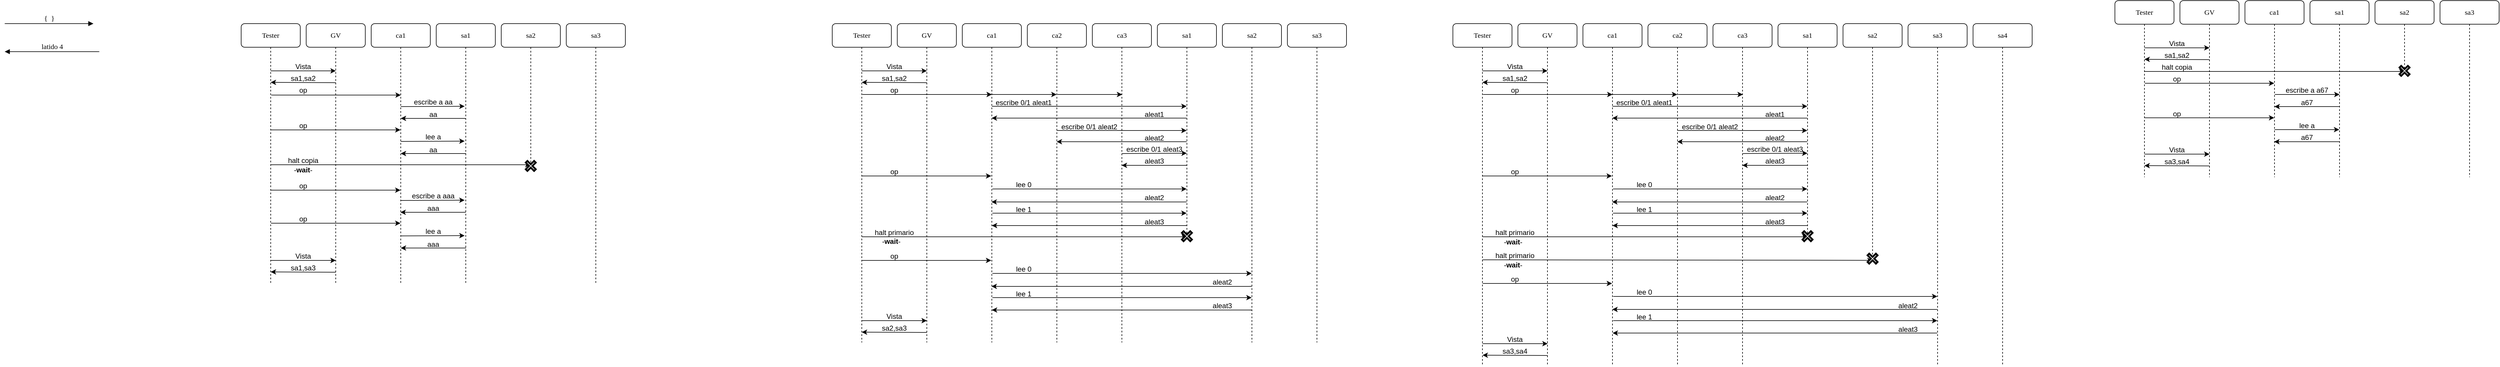 <mxfile version="12.5.1" type="device"><diagram name="Page-1" id="13e1069c-82ec-6db2-03f1-153e76fe0fe0"><mxGraphModel dx="2088" dy="413" grid="1" gridSize="10" guides="1" tooltips="1" connect="1" arrows="1" fold="1" page="1" pageScale="1" pageWidth="1100" pageHeight="850" background="#ffffff" math="0" shadow="0"><root><mxCell id="0"/><mxCell id="1" parent="0"/><mxCell id="7baba1c4bc27f4b0-2" value="ca1" style="shape=umlLifeline;perimeter=lifelinePerimeter;whiteSpace=wrap;html=1;container=1;collapsible=0;recursiveResize=0;outlineConnect=0;rounded=1;shadow=0;comic=0;labelBackgroundColor=none;strokeWidth=1;fontFamily=Verdana;fontSize=12;align=center;" parent="1" vertex="1"><mxGeometry x="410" y="80" width="100" height="440" as="geometry"/></mxCell><mxCell id="7baba1c4bc27f4b0-3" value="sa1" style="shape=umlLifeline;perimeter=lifelinePerimeter;whiteSpace=wrap;html=1;container=1;collapsible=0;recursiveResize=0;outlineConnect=0;rounded=1;shadow=0;comic=0;labelBackgroundColor=none;strokeWidth=1;fontFamily=Verdana;fontSize=12;align=center;" parent="1" vertex="1"><mxGeometry x="520" y="80" width="100" height="440" as="geometry"/></mxCell><mxCell id="EK4PF5YkZR2FPFyTEJ2g-9" value="" style="endArrow=classic;html=1;" edge="1" parent="7baba1c4bc27f4b0-3"><mxGeometry width="50" height="50" relative="1" as="geometry"><mxPoint x="-60" y="140.5" as="sourcePoint"/><mxPoint x="48" y="140" as="targetPoint"/></mxGeometry></mxCell><mxCell id="EK4PF5YkZR2FPFyTEJ2g-12" value="" style="endArrow=classic;html=1;" edge="1" parent="7baba1c4bc27f4b0-3" target="7baba1c4bc27f4b0-2"><mxGeometry width="50" height="50" relative="1" as="geometry"><mxPoint x="50" y="160.5" as="sourcePoint"/><mxPoint x="-46" y="160" as="targetPoint"/></mxGeometry></mxCell><mxCell id="7baba1c4bc27f4b0-4" value="sa2" style="shape=umlLifeline;perimeter=lifelinePerimeter;whiteSpace=wrap;html=1;container=1;collapsible=0;recursiveResize=0;outlineConnect=0;rounded=1;shadow=0;comic=0;labelBackgroundColor=none;strokeWidth=1;fontFamily=Verdana;fontSize=12;align=center;" parent="1" vertex="1"><mxGeometry x="630" y="80" width="100" height="240" as="geometry"/></mxCell><mxCell id="7baba1c4bc27f4b0-8" value="Tester" style="shape=umlLifeline;perimeter=lifelinePerimeter;whiteSpace=wrap;html=1;container=1;collapsible=0;recursiveResize=0;outlineConnect=0;rounded=1;shadow=0;comic=0;labelBackgroundColor=none;strokeWidth=1;fontFamily=Verdana;fontSize=12;align=center;" parent="1" vertex="1"><mxGeometry x="190" y="80" width="100" height="440" as="geometry"/></mxCell><mxCell id="7baba1c4bc27f4b0-14" value="{&amp;nbsp; }" style="html=1;verticalAlign=bottom;endArrow=block;entryX=0;entryY=0;labelBackgroundColor=none;fontFamily=Verdana;fontSize=12;edgeStyle=elbowEdgeStyle;elbow=vertical;" parent="1" edge="1"><mxGeometry relative="1" as="geometry"><mxPoint x="-210" y="80" as="sourcePoint"/><mxPoint x="-60" y="80" as="targetPoint"/></mxGeometry></mxCell><mxCell id="XO_aRqzi54VcB30amm5z-3" value="latido 4" style="html=1;verticalAlign=bottom;endArrow=block;labelBackgroundColor=none;fontFamily=Verdana;fontSize=12;edgeStyle=elbowEdgeStyle;elbow=vertical;" parent="1" edge="1"><mxGeometry relative="1" as="geometry"><mxPoint x="-50" y="127.5" as="sourcePoint"/><mxPoint x="-210" y="127.5" as="targetPoint"/></mxGeometry></mxCell><mxCell id="EK4PF5YkZR2FPFyTEJ2g-1" value="sa3" style="shape=umlLifeline;perimeter=lifelinePerimeter;whiteSpace=wrap;html=1;container=1;collapsible=0;recursiveResize=0;outlineConnect=0;rounded=1;shadow=0;comic=0;labelBackgroundColor=none;strokeWidth=1;fontFamily=Verdana;fontSize=12;align=center;" vertex="1" parent="1"><mxGeometry x="740" y="80" width="100" height="440" as="geometry"/></mxCell><mxCell id="EK4PF5YkZR2FPFyTEJ2g-3" value="GV" style="shape=umlLifeline;perimeter=lifelinePerimeter;whiteSpace=wrap;html=1;container=1;collapsible=0;recursiveResize=0;outlineConnect=0;rounded=1;shadow=0;comic=0;labelBackgroundColor=none;strokeWidth=1;fontFamily=Verdana;fontSize=12;align=center;" vertex="1" parent="1"><mxGeometry x="300" y="80" width="100" height="440" as="geometry"/></mxCell><mxCell id="EK4PF5YkZR2FPFyTEJ2g-4" value="" style="endArrow=classic;html=1;" edge="1" parent="1"><mxGeometry width="50" height="50" relative="1" as="geometry"><mxPoint x="240" y="160" as="sourcePoint"/><mxPoint x="350" y="160" as="targetPoint"/></mxGeometry></mxCell><mxCell id="EK4PF5YkZR2FPFyTEJ2g-5" value="" style="endArrow=classic;html=1;" edge="1" parent="1"><mxGeometry width="50" height="50" relative="1" as="geometry"><mxPoint x="350" y="180" as="sourcePoint"/><mxPoint x="240" y="179.5" as="targetPoint"/></mxGeometry></mxCell><mxCell id="EK4PF5YkZR2FPFyTEJ2g-7" value="sa1,sa2" style="text;html=1;strokeColor=none;fillColor=none;align=center;verticalAlign=middle;whiteSpace=wrap;rounded=0;" vertex="1" parent="1"><mxGeometry x="270" y="163" width="50" height="20" as="geometry"/></mxCell><mxCell id="EK4PF5YkZR2FPFyTEJ2g-6" value="Vista" style="text;html=1;strokeColor=none;fillColor=none;align=center;verticalAlign=middle;whiteSpace=wrap;rounded=0;" vertex="1" parent="1"><mxGeometry x="275" y="143" width="40" height="20" as="geometry"/></mxCell><mxCell id="EK4PF5YkZR2FPFyTEJ2g-10" value="" style="endArrow=classic;html=1;" edge="1" parent="1"><mxGeometry width="50" height="50" relative="1" as="geometry"><mxPoint x="460" y="279.5" as="sourcePoint"/><mxPoint x="568" y="279" as="targetPoint"/></mxGeometry></mxCell><mxCell id="EK4PF5YkZR2FPFyTEJ2g-11" value="" style="endArrow=classic;html=1;" edge="1" parent="1"><mxGeometry width="50" height="50" relative="1" as="geometry"><mxPoint x="241" y="201" as="sourcePoint"/><mxPoint x="460" y="201" as="targetPoint"/></mxGeometry></mxCell><mxCell id="EK4PF5YkZR2FPFyTEJ2g-13" value="" style="endArrow=classic;html=1;" edge="1" parent="1"><mxGeometry width="50" height="50" relative="1" as="geometry"><mxPoint x="570.5" y="300" as="sourcePoint"/><mxPoint x="460" y="300" as="targetPoint"/></mxGeometry></mxCell><mxCell id="EK4PF5YkZR2FPFyTEJ2g-17" value="op" style="text;html=1;strokeColor=none;fillColor=none;align=center;verticalAlign=middle;whiteSpace=wrap;rounded=0;" vertex="1" parent="1"><mxGeometry x="275" y="183" width="40" height="20" as="geometry"/></mxCell><mxCell id="EK4PF5YkZR2FPFyTEJ2g-18" value="escribe a aa" style="text;html=1;strokeColor=none;fillColor=none;align=center;verticalAlign=middle;whiteSpace=wrap;rounded=0;" vertex="1" parent="1"><mxGeometry x="470" y="203" width="90" height="20" as="geometry"/></mxCell><mxCell id="EK4PF5YkZR2FPFyTEJ2g-19" value="lee a" style="text;html=1;strokeColor=none;fillColor=none;align=center;verticalAlign=middle;whiteSpace=wrap;rounded=0;" vertex="1" parent="1"><mxGeometry x="470" y="262" width="90" height="20" as="geometry"/></mxCell><mxCell id="EK4PF5YkZR2FPFyTEJ2g-20" value="aa" style="text;html=1;strokeColor=none;fillColor=none;align=center;verticalAlign=middle;whiteSpace=wrap;rounded=0;" vertex="1" parent="1"><mxGeometry x="495" y="224" width="40" height="20" as="geometry"/></mxCell><mxCell id="EK4PF5YkZR2FPFyTEJ2g-21" value="aa" style="text;html=1;strokeColor=none;fillColor=none;align=center;verticalAlign=middle;whiteSpace=wrap;rounded=0;" vertex="1" parent="1"><mxGeometry x="495" y="284" width="40" height="20" as="geometry"/></mxCell><mxCell id="EK4PF5YkZR2FPFyTEJ2g-22" value="" style="endArrow=classic;html=1;" edge="1" parent="1"><mxGeometry width="50" height="50" relative="1" as="geometry"><mxPoint x="240.5" y="319" as="sourcePoint"/><mxPoint x="679.5" y="319" as="targetPoint"/></mxGeometry></mxCell><mxCell id="EK4PF5YkZR2FPFyTEJ2g-23" value="" style="shape=cross;whiteSpace=wrap;html=1;rotation=-45;strokeWidth=3;" vertex="1" parent="1"><mxGeometry x="669.93" y="311" width="20" height="20" as="geometry"/></mxCell><mxCell id="EK4PF5YkZR2FPFyTEJ2g-25" value="halt copia" style="text;html=1;strokeColor=none;fillColor=none;align=center;verticalAlign=middle;whiteSpace=wrap;rounded=0;" vertex="1" parent="1"><mxGeometry x="265" y="302" width="60" height="20" as="geometry"/></mxCell><mxCell id="EK4PF5YkZR2FPFyTEJ2g-26" value="" style="endArrow=classic;html=1;" edge="1" parent="1"><mxGeometry width="50" height="50" relative="1" as="geometry"><mxPoint x="460" y="379.5" as="sourcePoint"/><mxPoint x="568" y="379" as="targetPoint"/></mxGeometry></mxCell><mxCell id="EK4PF5YkZR2FPFyTEJ2g-27" value="" style="endArrow=classic;html=1;" edge="1" parent="1"><mxGeometry width="50" height="50" relative="1" as="geometry"><mxPoint x="570" y="399.5" as="sourcePoint"/><mxPoint x="459.5" y="399.5" as="targetPoint"/></mxGeometry></mxCell><mxCell id="EK4PF5YkZR2FPFyTEJ2g-28" value="" style="endArrow=classic;html=1;" edge="1" parent="1"><mxGeometry width="50" height="50" relative="1" as="geometry"><mxPoint x="460" y="439.5" as="sourcePoint"/><mxPoint x="568" y="439" as="targetPoint"/></mxGeometry></mxCell><mxCell id="EK4PF5YkZR2FPFyTEJ2g-29" value="" style="endArrow=classic;html=1;" edge="1" parent="1"><mxGeometry width="50" height="50" relative="1" as="geometry"><mxPoint x="570.5" y="460" as="sourcePoint"/><mxPoint x="460" y="460" as="targetPoint"/></mxGeometry></mxCell><mxCell id="EK4PF5YkZR2FPFyTEJ2g-30" value="escribe a aaa" style="text;html=1;strokeColor=none;fillColor=none;align=center;verticalAlign=middle;whiteSpace=wrap;rounded=0;" vertex="1" parent="1"><mxGeometry x="470" y="362" width="90" height="20" as="geometry"/></mxCell><mxCell id="EK4PF5YkZR2FPFyTEJ2g-31" value="lee a" style="text;html=1;strokeColor=none;fillColor=none;align=center;verticalAlign=middle;whiteSpace=wrap;rounded=0;" vertex="1" parent="1"><mxGeometry x="470" y="422" width="90" height="20" as="geometry"/></mxCell><mxCell id="EK4PF5YkZR2FPFyTEJ2g-32" value="aaa" style="text;html=1;strokeColor=none;fillColor=none;align=center;verticalAlign=middle;whiteSpace=wrap;rounded=0;" vertex="1" parent="1"><mxGeometry x="495" y="383" width="40" height="20" as="geometry"/></mxCell><mxCell id="EK4PF5YkZR2FPFyTEJ2g-33" value="aaa" style="text;html=1;strokeColor=none;fillColor=none;align=center;verticalAlign=middle;whiteSpace=wrap;rounded=0;" vertex="1" parent="1"><mxGeometry x="495" y="444" width="40" height="20" as="geometry"/></mxCell><mxCell id="EK4PF5YkZR2FPFyTEJ2g-34" value="-&lt;b&gt;wait&lt;/b&gt;-" style="text;html=1;strokeColor=none;fillColor=none;align=center;verticalAlign=middle;whiteSpace=wrap;rounded=0;" vertex="1" parent="1"><mxGeometry x="275" y="318" width="40" height="20" as="geometry"/></mxCell><mxCell id="EK4PF5YkZR2FPFyTEJ2g-35" value="" style="endArrow=classic;html=1;" edge="1" parent="1"><mxGeometry width="50" height="50" relative="1" as="geometry"><mxPoint x="240.5" y="260" as="sourcePoint"/><mxPoint x="459.5" y="260" as="targetPoint"/></mxGeometry></mxCell><mxCell id="EK4PF5YkZR2FPFyTEJ2g-36" value="" style="endArrow=classic;html=1;" edge="1" parent="1"><mxGeometry width="50" height="50" relative="1" as="geometry"><mxPoint x="240.5" y="362" as="sourcePoint"/><mxPoint x="459.5" y="362" as="targetPoint"/></mxGeometry></mxCell><mxCell id="EK4PF5YkZR2FPFyTEJ2g-37" value="" style="endArrow=classic;html=1;" edge="1" parent="1"><mxGeometry width="50" height="50" relative="1" as="geometry"><mxPoint x="240.5" y="418" as="sourcePoint"/><mxPoint x="459.5" y="418" as="targetPoint"/></mxGeometry></mxCell><mxCell id="EK4PF5YkZR2FPFyTEJ2g-38" value="op" style="text;html=1;strokeColor=none;fillColor=none;align=center;verticalAlign=middle;whiteSpace=wrap;rounded=0;" vertex="1" parent="1"><mxGeometry x="275" y="243" width="40" height="20" as="geometry"/></mxCell><mxCell id="EK4PF5YkZR2FPFyTEJ2g-42" value="op" style="text;html=1;strokeColor=none;fillColor=none;align=center;verticalAlign=middle;whiteSpace=wrap;rounded=0;" vertex="1" parent="1"><mxGeometry x="275" y="345" width="40" height="20" as="geometry"/></mxCell><mxCell id="EK4PF5YkZR2FPFyTEJ2g-44" value="op" style="text;html=1;strokeColor=none;fillColor=none;align=center;verticalAlign=middle;whiteSpace=wrap;rounded=0;" vertex="1" parent="1"><mxGeometry x="275" y="401" width="40" height="20" as="geometry"/></mxCell><mxCell id="EK4PF5YkZR2FPFyTEJ2g-49" value="" style="endArrow=classic;html=1;" edge="1" parent="1"><mxGeometry width="50" height="50" relative="1" as="geometry"><mxPoint x="240" y="481" as="sourcePoint"/><mxPoint x="350" y="481" as="targetPoint"/></mxGeometry></mxCell><mxCell id="EK4PF5YkZR2FPFyTEJ2g-50" value="" style="endArrow=classic;html=1;" edge="1" parent="1"><mxGeometry width="50" height="50" relative="1" as="geometry"><mxPoint x="350" y="501" as="sourcePoint"/><mxPoint x="240" y="500.5" as="targetPoint"/></mxGeometry></mxCell><mxCell id="EK4PF5YkZR2FPFyTEJ2g-51" value="sa1,sa3" style="text;html=1;strokeColor=none;fillColor=none;align=center;verticalAlign=middle;whiteSpace=wrap;rounded=0;" vertex="1" parent="1"><mxGeometry x="270" y="484" width="50" height="20" as="geometry"/></mxCell><mxCell id="EK4PF5YkZR2FPFyTEJ2g-52" value="Vista" style="text;html=1;strokeColor=none;fillColor=none;align=center;verticalAlign=middle;whiteSpace=wrap;rounded=0;" vertex="1" parent="1"><mxGeometry x="275" y="464" width="40" height="20" as="geometry"/></mxCell><mxCell id="EK4PF5YkZR2FPFyTEJ2g-53" value="ca1" style="shape=umlLifeline;perimeter=lifelinePerimeter;whiteSpace=wrap;html=1;container=1;collapsible=0;recursiveResize=0;outlineConnect=0;rounded=1;shadow=0;comic=0;labelBackgroundColor=none;strokeWidth=1;fontFamily=Verdana;fontSize=12;align=center;" vertex="1" parent="1"><mxGeometry x="1410" y="80" width="100" height="540" as="geometry"/></mxCell><mxCell id="EK4PF5YkZR2FPFyTEJ2g-54" value="sa1" style="shape=umlLifeline;perimeter=lifelinePerimeter;whiteSpace=wrap;html=1;container=1;collapsible=0;recursiveResize=0;outlineConnect=0;rounded=1;shadow=0;comic=0;labelBackgroundColor=none;strokeWidth=1;fontFamily=Verdana;fontSize=12;align=center;" vertex="1" parent="1"><mxGeometry x="1740" y="80" width="100" height="360" as="geometry"/></mxCell><mxCell id="EK4PF5YkZR2FPFyTEJ2g-57" value="sa2" style="shape=umlLifeline;perimeter=lifelinePerimeter;whiteSpace=wrap;html=1;container=1;collapsible=0;recursiveResize=0;outlineConnect=0;rounded=1;shadow=0;comic=0;labelBackgroundColor=none;strokeWidth=1;fontFamily=Verdana;fontSize=12;align=center;" vertex="1" parent="1"><mxGeometry x="1850" y="80" width="100" height="540" as="geometry"/></mxCell><mxCell id="EK4PF5YkZR2FPFyTEJ2g-58" value="Tester" style="shape=umlLifeline;perimeter=lifelinePerimeter;whiteSpace=wrap;html=1;container=1;collapsible=0;recursiveResize=0;outlineConnect=0;rounded=1;shadow=0;comic=0;labelBackgroundColor=none;strokeWidth=1;fontFamily=Verdana;fontSize=12;align=center;" vertex="1" parent="1"><mxGeometry x="1190" y="80" width="100" height="540" as="geometry"/></mxCell><mxCell id="EK4PF5YkZR2FPFyTEJ2g-59" value="sa3" style="shape=umlLifeline;perimeter=lifelinePerimeter;whiteSpace=wrap;html=1;container=1;collapsible=0;recursiveResize=0;outlineConnect=0;rounded=1;shadow=0;comic=0;labelBackgroundColor=none;strokeWidth=1;fontFamily=Verdana;fontSize=12;align=center;" vertex="1" parent="1"><mxGeometry x="1960" y="80" width="100" height="540" as="geometry"/></mxCell><mxCell id="EK4PF5YkZR2FPFyTEJ2g-60" value="GV" style="shape=umlLifeline;perimeter=lifelinePerimeter;whiteSpace=wrap;html=1;container=1;collapsible=0;recursiveResize=0;outlineConnect=0;rounded=1;shadow=0;comic=0;labelBackgroundColor=none;strokeWidth=1;fontFamily=Verdana;fontSize=12;align=center;" vertex="1" parent="1"><mxGeometry x="1300" y="80" width="100" height="540" as="geometry"/></mxCell><mxCell id="EK4PF5YkZR2FPFyTEJ2g-61" value="" style="endArrow=classic;html=1;" edge="1" parent="1"><mxGeometry width="50" height="50" relative="1" as="geometry"><mxPoint x="1240" y="160" as="sourcePoint"/><mxPoint x="1350" y="160" as="targetPoint"/></mxGeometry></mxCell><mxCell id="EK4PF5YkZR2FPFyTEJ2g-62" value="" style="endArrow=classic;html=1;" edge="1" parent="1"><mxGeometry width="50" height="50" relative="1" as="geometry"><mxPoint x="1350" y="180" as="sourcePoint"/><mxPoint x="1240" y="179.5" as="targetPoint"/></mxGeometry></mxCell><mxCell id="EK4PF5YkZR2FPFyTEJ2g-63" value="sa1,sa2" style="text;html=1;strokeColor=none;fillColor=none;align=center;verticalAlign=middle;whiteSpace=wrap;rounded=0;" vertex="1" parent="1"><mxGeometry x="1270" y="163" width="50" height="20" as="geometry"/></mxCell><mxCell id="EK4PF5YkZR2FPFyTEJ2g-64" value="Vista" style="text;html=1;strokeColor=none;fillColor=none;align=center;verticalAlign=middle;whiteSpace=wrap;rounded=0;" vertex="1" parent="1"><mxGeometry x="1275" y="143" width="40" height="20" as="geometry"/></mxCell><mxCell id="EK4PF5YkZR2FPFyTEJ2g-66" value="" style="endArrow=classic;html=1;" edge="1" parent="1"><mxGeometry width="50" height="50" relative="1" as="geometry"><mxPoint x="1241" y="200" as="sourcePoint"/><mxPoint x="1460" y="200" as="targetPoint"/></mxGeometry></mxCell><mxCell id="EK4PF5YkZR2FPFyTEJ2g-68" value="op" style="text;html=1;strokeColor=none;fillColor=none;align=center;verticalAlign=middle;whiteSpace=wrap;rounded=0;" vertex="1" parent="1"><mxGeometry x="1275" y="183" width="40" height="20" as="geometry"/></mxCell><mxCell id="EK4PF5YkZR2FPFyTEJ2g-95" value="ca2" style="shape=umlLifeline;perimeter=lifelinePerimeter;whiteSpace=wrap;html=1;container=1;collapsible=0;recursiveResize=0;outlineConnect=0;rounded=1;shadow=0;comic=0;labelBackgroundColor=none;strokeWidth=1;fontFamily=Verdana;fontSize=12;align=center;" vertex="1" parent="1"><mxGeometry x="1520" y="80" width="100" height="540" as="geometry"/></mxCell><mxCell id="EK4PF5YkZR2FPFyTEJ2g-96" value="ca3" style="shape=umlLifeline;perimeter=lifelinePerimeter;whiteSpace=wrap;html=1;container=1;collapsible=0;recursiveResize=0;outlineConnect=0;rounded=1;shadow=0;comic=0;labelBackgroundColor=none;strokeWidth=1;fontFamily=Verdana;fontSize=12;align=center;" vertex="1" parent="1"><mxGeometry x="1630" y="80" width="100" height="540" as="geometry"/></mxCell><mxCell id="EK4PF5YkZR2FPFyTEJ2g-97" value="" style="endArrow=classic;html=1;" edge="1" parent="1"><mxGeometry width="50" height="50" relative="1" as="geometry"><mxPoint x="1460" y="200" as="sourcePoint"/><mxPoint x="1569.5" y="200" as="targetPoint"/></mxGeometry></mxCell><mxCell id="EK4PF5YkZR2FPFyTEJ2g-98" value="" style="endArrow=classic;html=1;" edge="1" parent="1"><mxGeometry width="50" height="50" relative="1" as="geometry"><mxPoint x="1571" y="200" as="sourcePoint"/><mxPoint x="1680.5" y="200" as="targetPoint"/></mxGeometry></mxCell><mxCell id="EK4PF5YkZR2FPFyTEJ2g-99" value="" style="endArrow=classic;html=1;" edge="1" parent="1" target="EK4PF5YkZR2FPFyTEJ2g-54"><mxGeometry width="50" height="50" relative="1" as="geometry"><mxPoint x="1460" y="220" as="sourcePoint"/><mxPoint x="1569.5" y="220" as="targetPoint"/></mxGeometry></mxCell><mxCell id="EK4PF5YkZR2FPFyTEJ2g-100" value="" style="endArrow=classic;html=1;" edge="1" parent="1"><mxGeometry width="50" height="50" relative="1" as="geometry"><mxPoint x="1570" y="261" as="sourcePoint"/><mxPoint x="1789.5" y="261" as="targetPoint"/></mxGeometry></mxCell><mxCell id="EK4PF5YkZR2FPFyTEJ2g-101" value="" style="endArrow=classic;html=1;" edge="1" parent="1"><mxGeometry width="50" height="50" relative="1" as="geometry"><mxPoint x="1680" y="300" as="sourcePoint"/><mxPoint x="1789.75" y="299.5" as="targetPoint"/></mxGeometry></mxCell><mxCell id="EK4PF5YkZR2FPFyTEJ2g-102" value="" style="endArrow=classic;html=1;" edge="1" parent="1" source="EK4PF5YkZR2FPFyTEJ2g-54"><mxGeometry width="50" height="50" relative="1" as="geometry"><mxPoint x="1130.25" y="240" as="sourcePoint"/><mxPoint x="1459.75" y="240" as="targetPoint"/></mxGeometry></mxCell><mxCell id="EK4PF5YkZR2FPFyTEJ2g-103" value="" style="endArrow=classic;html=1;" edge="1" parent="1"><mxGeometry width="50" height="50" relative="1" as="geometry"><mxPoint x="1789.5" y="280" as="sourcePoint"/><mxPoint x="1569.75" y="280" as="targetPoint"/></mxGeometry></mxCell><mxCell id="EK4PF5YkZR2FPFyTEJ2g-104" value="" style="endArrow=classic;html=1;" edge="1" parent="1"><mxGeometry width="50" height="50" relative="1" as="geometry"><mxPoint x="1789.5" y="320" as="sourcePoint"/><mxPoint x="1679.75" y="320" as="targetPoint"/></mxGeometry></mxCell><mxCell id="EK4PF5YkZR2FPFyTEJ2g-105" value="escribe 0/1 aleat1" style="text;html=1;strokeColor=none;fillColor=none;align=center;verticalAlign=middle;whiteSpace=wrap;rounded=0;" vertex="1" parent="1"><mxGeometry x="1459" y="204" width="110" height="20" as="geometry"/></mxCell><mxCell id="EK4PF5YkZR2FPFyTEJ2g-107" value="escribe 0/1 aleat2" style="text;html=1;strokeColor=none;fillColor=none;align=center;verticalAlign=middle;whiteSpace=wrap;rounded=0;" vertex="1" parent="1"><mxGeometry x="1570" y="245" width="110" height="20" as="geometry"/></mxCell><mxCell id="EK4PF5YkZR2FPFyTEJ2g-108" value="escribe 0/1 aleat3" style="text;html=1;strokeColor=none;fillColor=none;align=center;verticalAlign=middle;whiteSpace=wrap;rounded=0;" vertex="1" parent="1"><mxGeometry x="1680" y="283" width="110" height="20" as="geometry"/></mxCell><mxCell id="EK4PF5YkZR2FPFyTEJ2g-109" value="aleat3" style="text;html=1;strokeColor=none;fillColor=none;align=center;verticalAlign=middle;whiteSpace=wrap;rounded=0;" vertex="1" parent="1"><mxGeometry x="1680" y="303" width="110" height="20" as="geometry"/></mxCell><mxCell id="EK4PF5YkZR2FPFyTEJ2g-110" value="aleat2" style="text;html=1;strokeColor=none;fillColor=none;align=center;verticalAlign=middle;whiteSpace=wrap;rounded=0;" vertex="1" parent="1"><mxGeometry x="1680" y="264" width="110" height="20" as="geometry"/></mxCell><mxCell id="EK4PF5YkZR2FPFyTEJ2g-112" value="aleat1" style="text;html=1;strokeColor=none;fillColor=none;align=center;verticalAlign=middle;whiteSpace=wrap;rounded=0;" vertex="1" parent="1"><mxGeometry x="1680" y="224" width="110" height="20" as="geometry"/></mxCell><mxCell id="EK4PF5YkZR2FPFyTEJ2g-113" value="" style="endArrow=classic;html=1;" edge="1" parent="1"><mxGeometry width="50" height="50" relative="1" as="geometry"><mxPoint x="1240" y="338" as="sourcePoint"/><mxPoint x="1459" y="338" as="targetPoint"/></mxGeometry></mxCell><mxCell id="EK4PF5YkZR2FPFyTEJ2g-114" value="op" style="text;html=1;strokeColor=none;fillColor=none;align=center;verticalAlign=middle;whiteSpace=wrap;rounded=0;" vertex="1" parent="1"><mxGeometry x="1275" y="321" width="40" height="20" as="geometry"/></mxCell><mxCell id="EK4PF5YkZR2FPFyTEJ2g-115" value="" style="endArrow=classic;html=1;" edge="1" parent="1" target="EK4PF5YkZR2FPFyTEJ2g-54"><mxGeometry width="50" height="50" relative="1" as="geometry"><mxPoint x="1461" y="360" as="sourcePoint"/><mxPoint x="1680" y="360" as="targetPoint"/></mxGeometry></mxCell><mxCell id="EK4PF5YkZR2FPFyTEJ2g-116" value="" style="endArrow=classic;html=1;" edge="1" parent="1" source="EK4PF5YkZR2FPFyTEJ2g-54"><mxGeometry width="50" height="50" relative="1" as="geometry"><mxPoint x="1240.5" y="382" as="sourcePoint"/><mxPoint x="1459.5" y="382" as="targetPoint"/></mxGeometry></mxCell><mxCell id="EK4PF5YkZR2FPFyTEJ2g-117" value="" style="endArrow=classic;html=1;" edge="1" parent="1" target="EK4PF5YkZR2FPFyTEJ2g-54"><mxGeometry width="50" height="50" relative="1" as="geometry"><mxPoint x="1461" y="401" as="sourcePoint"/><mxPoint x="1680" y="401" as="targetPoint"/></mxGeometry></mxCell><mxCell id="EK4PF5YkZR2FPFyTEJ2g-118" value="" style="endArrow=classic;html=1;" edge="1" parent="1"><mxGeometry width="50" height="50" relative="1" as="geometry"><mxPoint x="1790" y="422" as="sourcePoint"/><mxPoint x="1460" y="422" as="targetPoint"/></mxGeometry></mxCell><mxCell id="EK4PF5YkZR2FPFyTEJ2g-119" value="lee 0" style="text;html=1;strokeColor=none;fillColor=none;align=center;verticalAlign=middle;whiteSpace=wrap;rounded=0;" vertex="1" parent="1"><mxGeometry x="1494" y="343" width="40" height="20" as="geometry"/></mxCell><mxCell id="EK4PF5YkZR2FPFyTEJ2g-120" value="lee 1" style="text;html=1;strokeColor=none;fillColor=none;align=center;verticalAlign=middle;whiteSpace=wrap;rounded=0;" vertex="1" parent="1"><mxGeometry x="1494" y="385" width="40" height="20" as="geometry"/></mxCell><mxCell id="EK4PF5YkZR2FPFyTEJ2g-121" value="aleat2" style="text;html=1;strokeColor=none;fillColor=none;align=center;verticalAlign=middle;whiteSpace=wrap;rounded=0;" vertex="1" parent="1"><mxGeometry x="1715" y="365" width="40" height="20" as="geometry"/></mxCell><mxCell id="EK4PF5YkZR2FPFyTEJ2g-122" value="aleat3" style="text;html=1;strokeColor=none;fillColor=none;align=center;verticalAlign=middle;whiteSpace=wrap;rounded=0;" vertex="1" parent="1"><mxGeometry x="1715" y="406" width="40" height="20" as="geometry"/></mxCell><mxCell id="EK4PF5YkZR2FPFyTEJ2g-123" value="" style="endArrow=classic;html=1;" edge="1" parent="1"><mxGeometry width="50" height="50" relative="1" as="geometry"><mxPoint x="1240" y="441" as="sourcePoint"/><mxPoint x="1790" y="441" as="targetPoint"/></mxGeometry></mxCell><mxCell id="EK4PF5YkZR2FPFyTEJ2g-124" value="halt primario" style="text;html=1;strokeColor=none;fillColor=none;align=center;verticalAlign=middle;whiteSpace=wrap;rounded=0;" vertex="1" parent="1"><mxGeometry x="1250" y="424" width="90" height="20" as="geometry"/></mxCell><mxCell id="EK4PF5YkZR2FPFyTEJ2g-125" value="" style="shape=cross;whiteSpace=wrap;html=1;rotation=-45;strokeWidth=3;" vertex="1" parent="1"><mxGeometry x="1780" y="430" width="20" height="20" as="geometry"/></mxCell><mxCell id="EK4PF5YkZR2FPFyTEJ2g-127" value="" style="endArrow=classic;html=1;" edge="1" parent="1"><mxGeometry width="50" height="50" relative="1" as="geometry"><mxPoint x="1240" y="481" as="sourcePoint"/><mxPoint x="1459" y="481" as="targetPoint"/></mxGeometry></mxCell><mxCell id="EK4PF5YkZR2FPFyTEJ2g-128" value="op" style="text;html=1;strokeColor=none;fillColor=none;align=center;verticalAlign=middle;whiteSpace=wrap;rounded=0;" vertex="1" parent="1"><mxGeometry x="1275" y="464" width="40" height="20" as="geometry"/></mxCell><mxCell id="EK4PF5YkZR2FPFyTEJ2g-129" value="" style="endArrow=classic;html=1;" edge="1" parent="1" target="EK4PF5YkZR2FPFyTEJ2g-57"><mxGeometry width="50" height="50" relative="1" as="geometry"><mxPoint x="1461" y="503" as="sourcePoint"/><mxPoint x="1789.5" y="503" as="targetPoint"/></mxGeometry></mxCell><mxCell id="EK4PF5YkZR2FPFyTEJ2g-130" value="" style="endArrow=classic;html=1;" edge="1" parent="1" source="EK4PF5YkZR2FPFyTEJ2g-57"><mxGeometry width="50" height="50" relative="1" as="geometry"><mxPoint x="1789.5" y="525" as="sourcePoint"/><mxPoint x="1459.5" y="525" as="targetPoint"/></mxGeometry></mxCell><mxCell id="EK4PF5YkZR2FPFyTEJ2g-131" value="" style="endArrow=classic;html=1;" edge="1" parent="1" target="EK4PF5YkZR2FPFyTEJ2g-57"><mxGeometry width="50" height="50" relative="1" as="geometry"><mxPoint x="1461" y="544" as="sourcePoint"/><mxPoint x="1789.5" y="544" as="targetPoint"/></mxGeometry></mxCell><mxCell id="EK4PF5YkZR2FPFyTEJ2g-132" value="" style="endArrow=classic;html=1;" edge="1" parent="1" source="EK4PF5YkZR2FPFyTEJ2g-57"><mxGeometry width="50" height="50" relative="1" as="geometry"><mxPoint x="1790" y="565" as="sourcePoint"/><mxPoint x="1460" y="565" as="targetPoint"/></mxGeometry></mxCell><mxCell id="EK4PF5YkZR2FPFyTEJ2g-133" value="lee 0" style="text;html=1;strokeColor=none;fillColor=none;align=center;verticalAlign=middle;whiteSpace=wrap;rounded=0;" vertex="1" parent="1"><mxGeometry x="1494" y="486" width="40" height="20" as="geometry"/></mxCell><mxCell id="EK4PF5YkZR2FPFyTEJ2g-134" value="lee 1" style="text;html=1;strokeColor=none;fillColor=none;align=center;verticalAlign=middle;whiteSpace=wrap;rounded=0;" vertex="1" parent="1"><mxGeometry x="1494" y="528" width="40" height="20" as="geometry"/></mxCell><mxCell id="EK4PF5YkZR2FPFyTEJ2g-135" value="aleat2" style="text;html=1;strokeColor=none;fillColor=none;align=center;verticalAlign=middle;whiteSpace=wrap;rounded=0;" vertex="1" parent="1"><mxGeometry x="1830" y="508" width="40" height="20" as="geometry"/></mxCell><mxCell id="EK4PF5YkZR2FPFyTEJ2g-136" value="aleat3" style="text;html=1;strokeColor=none;fillColor=none;align=center;verticalAlign=middle;whiteSpace=wrap;rounded=0;" vertex="1" parent="1"><mxGeometry x="1830" y="548" width="40" height="20" as="geometry"/></mxCell><mxCell id="EK4PF5YkZR2FPFyTEJ2g-137" value="" style="endArrow=classic;html=1;" edge="1" parent="1"><mxGeometry width="50" height="50" relative="1" as="geometry"><mxPoint x="1240" y="583" as="sourcePoint"/><mxPoint x="1350" y="583" as="targetPoint"/></mxGeometry></mxCell><mxCell id="EK4PF5YkZR2FPFyTEJ2g-138" value="" style="endArrow=classic;html=1;" edge="1" parent="1"><mxGeometry width="50" height="50" relative="1" as="geometry"><mxPoint x="1350" y="603" as="sourcePoint"/><mxPoint x="1240" y="602.5" as="targetPoint"/></mxGeometry></mxCell><mxCell id="EK4PF5YkZR2FPFyTEJ2g-139" value="sa2,sa3" style="text;html=1;strokeColor=none;fillColor=none;align=center;verticalAlign=middle;whiteSpace=wrap;rounded=0;" vertex="1" parent="1"><mxGeometry x="1270" y="586" width="50" height="20" as="geometry"/></mxCell><mxCell id="EK4PF5YkZR2FPFyTEJ2g-140" value="Vista" style="text;html=1;strokeColor=none;fillColor=none;align=center;verticalAlign=middle;whiteSpace=wrap;rounded=0;" vertex="1" parent="1"><mxGeometry x="1275" y="566" width="40" height="20" as="geometry"/></mxCell><mxCell id="EK4PF5YkZR2FPFyTEJ2g-196" value="ca1" style="shape=umlLifeline;perimeter=lifelinePerimeter;whiteSpace=wrap;html=1;container=1;collapsible=0;recursiveResize=0;outlineConnect=0;rounded=1;shadow=0;comic=0;labelBackgroundColor=none;strokeWidth=1;fontFamily=Verdana;fontSize=12;align=center;" vertex="1" parent="1"><mxGeometry x="2460" y="80" width="100" height="580" as="geometry"/></mxCell><mxCell id="EK4PF5YkZR2FPFyTEJ2g-197" value="sa1" style="shape=umlLifeline;perimeter=lifelinePerimeter;whiteSpace=wrap;html=1;container=1;collapsible=0;recursiveResize=0;outlineConnect=0;rounded=1;shadow=0;comic=0;labelBackgroundColor=none;strokeWidth=1;fontFamily=Verdana;fontSize=12;align=center;" vertex="1" parent="1"><mxGeometry x="2790" y="80" width="100" height="360" as="geometry"/></mxCell><mxCell id="EK4PF5YkZR2FPFyTEJ2g-198" value="sa2" style="shape=umlLifeline;perimeter=lifelinePerimeter;whiteSpace=wrap;html=1;container=1;collapsible=0;recursiveResize=0;outlineConnect=0;rounded=1;shadow=0;comic=0;labelBackgroundColor=none;strokeWidth=1;fontFamily=Verdana;fontSize=12;align=center;" vertex="1" parent="1"><mxGeometry x="2900" y="80" width="100" height="400" as="geometry"/></mxCell><mxCell id="EK4PF5YkZR2FPFyTEJ2g-199" value="Tester" style="shape=umlLifeline;perimeter=lifelinePerimeter;whiteSpace=wrap;html=1;container=1;collapsible=0;recursiveResize=0;outlineConnect=0;rounded=1;shadow=0;comic=0;labelBackgroundColor=none;strokeWidth=1;fontFamily=Verdana;fontSize=12;align=center;" vertex="1" parent="1"><mxGeometry x="2240" y="80" width="100" height="580" as="geometry"/></mxCell><mxCell id="EK4PF5YkZR2FPFyTEJ2g-200" value="sa3" style="shape=umlLifeline;perimeter=lifelinePerimeter;whiteSpace=wrap;html=1;container=1;collapsible=0;recursiveResize=0;outlineConnect=0;rounded=1;shadow=0;comic=0;labelBackgroundColor=none;strokeWidth=1;fontFamily=Verdana;fontSize=12;align=center;" vertex="1" parent="1"><mxGeometry x="3010" y="80" width="100" height="580" as="geometry"/></mxCell><mxCell id="EK4PF5YkZR2FPFyTEJ2g-201" value="GV" style="shape=umlLifeline;perimeter=lifelinePerimeter;whiteSpace=wrap;html=1;container=1;collapsible=0;recursiveResize=0;outlineConnect=0;rounded=1;shadow=0;comic=0;labelBackgroundColor=none;strokeWidth=1;fontFamily=Verdana;fontSize=12;align=center;" vertex="1" parent="1"><mxGeometry x="2350" y="80" width="100" height="580" as="geometry"/></mxCell><mxCell id="EK4PF5YkZR2FPFyTEJ2g-202" value="" style="endArrow=classic;html=1;" edge="1" parent="1"><mxGeometry width="50" height="50" relative="1" as="geometry"><mxPoint x="2290" y="160" as="sourcePoint"/><mxPoint x="2400" y="160" as="targetPoint"/></mxGeometry></mxCell><mxCell id="EK4PF5YkZR2FPFyTEJ2g-203" value="" style="endArrow=classic;html=1;" edge="1" parent="1"><mxGeometry width="50" height="50" relative="1" as="geometry"><mxPoint x="2400" y="180" as="sourcePoint"/><mxPoint x="2290" y="179.5" as="targetPoint"/></mxGeometry></mxCell><mxCell id="EK4PF5YkZR2FPFyTEJ2g-204" value="sa1,sa2" style="text;html=1;strokeColor=none;fillColor=none;align=center;verticalAlign=middle;whiteSpace=wrap;rounded=0;" vertex="1" parent="1"><mxGeometry x="2320" y="163" width="50" height="20" as="geometry"/></mxCell><mxCell id="EK4PF5YkZR2FPFyTEJ2g-205" value="Vista" style="text;html=1;strokeColor=none;fillColor=none;align=center;verticalAlign=middle;whiteSpace=wrap;rounded=0;" vertex="1" parent="1"><mxGeometry x="2325" y="143" width="40" height="20" as="geometry"/></mxCell><mxCell id="EK4PF5YkZR2FPFyTEJ2g-206" value="" style="endArrow=classic;html=1;" edge="1" parent="1"><mxGeometry width="50" height="50" relative="1" as="geometry"><mxPoint x="2291" y="200" as="sourcePoint"/><mxPoint x="2510" y="200" as="targetPoint"/></mxGeometry></mxCell><mxCell id="EK4PF5YkZR2FPFyTEJ2g-207" value="op" style="text;html=1;strokeColor=none;fillColor=none;align=center;verticalAlign=middle;whiteSpace=wrap;rounded=0;" vertex="1" parent="1"><mxGeometry x="2325" y="183" width="40" height="20" as="geometry"/></mxCell><mxCell id="EK4PF5YkZR2FPFyTEJ2g-208" value="ca2" style="shape=umlLifeline;perimeter=lifelinePerimeter;whiteSpace=wrap;html=1;container=1;collapsible=0;recursiveResize=0;outlineConnect=0;rounded=1;shadow=0;comic=0;labelBackgroundColor=none;strokeWidth=1;fontFamily=Verdana;fontSize=12;align=center;" vertex="1" parent="1"><mxGeometry x="2570" y="80" width="100" height="580" as="geometry"/></mxCell><mxCell id="EK4PF5YkZR2FPFyTEJ2g-209" value="ca3" style="shape=umlLifeline;perimeter=lifelinePerimeter;whiteSpace=wrap;html=1;container=1;collapsible=0;recursiveResize=0;outlineConnect=0;rounded=1;shadow=0;comic=0;labelBackgroundColor=none;strokeWidth=1;fontFamily=Verdana;fontSize=12;align=center;" vertex="1" parent="1"><mxGeometry x="2680" y="80" width="100" height="580" as="geometry"/></mxCell><mxCell id="EK4PF5YkZR2FPFyTEJ2g-210" value="" style="endArrow=classic;html=1;" edge="1" parent="1"><mxGeometry width="50" height="50" relative="1" as="geometry"><mxPoint x="2510" y="200" as="sourcePoint"/><mxPoint x="2619.5" y="200" as="targetPoint"/></mxGeometry></mxCell><mxCell id="EK4PF5YkZR2FPFyTEJ2g-211" value="" style="endArrow=classic;html=1;" edge="1" parent="1"><mxGeometry width="50" height="50" relative="1" as="geometry"><mxPoint x="2621" y="200" as="sourcePoint"/><mxPoint x="2730.5" y="200" as="targetPoint"/></mxGeometry></mxCell><mxCell id="EK4PF5YkZR2FPFyTEJ2g-212" value="" style="endArrow=classic;html=1;" edge="1" parent="1" target="EK4PF5YkZR2FPFyTEJ2g-197"><mxGeometry width="50" height="50" relative="1" as="geometry"><mxPoint x="2510" y="220" as="sourcePoint"/><mxPoint x="2619.5" y="220" as="targetPoint"/></mxGeometry></mxCell><mxCell id="EK4PF5YkZR2FPFyTEJ2g-213" value="" style="endArrow=classic;html=1;" edge="1" parent="1"><mxGeometry width="50" height="50" relative="1" as="geometry"><mxPoint x="2620" y="261" as="sourcePoint"/><mxPoint x="2839.5" y="261" as="targetPoint"/></mxGeometry></mxCell><mxCell id="EK4PF5YkZR2FPFyTEJ2g-214" value="" style="endArrow=classic;html=1;" edge="1" parent="1"><mxGeometry width="50" height="50" relative="1" as="geometry"><mxPoint x="2730" y="300" as="sourcePoint"/><mxPoint x="2839.75" y="299.5" as="targetPoint"/></mxGeometry></mxCell><mxCell id="EK4PF5YkZR2FPFyTEJ2g-215" value="" style="endArrow=classic;html=1;" edge="1" parent="1" source="EK4PF5YkZR2FPFyTEJ2g-197"><mxGeometry width="50" height="50" relative="1" as="geometry"><mxPoint x="2180.25" y="240" as="sourcePoint"/><mxPoint x="2509.75" y="240" as="targetPoint"/></mxGeometry></mxCell><mxCell id="EK4PF5YkZR2FPFyTEJ2g-216" value="" style="endArrow=classic;html=1;" edge="1" parent="1"><mxGeometry width="50" height="50" relative="1" as="geometry"><mxPoint x="2839.5" y="280" as="sourcePoint"/><mxPoint x="2619.75" y="280" as="targetPoint"/></mxGeometry></mxCell><mxCell id="EK4PF5YkZR2FPFyTEJ2g-217" value="" style="endArrow=classic;html=1;" edge="1" parent="1"><mxGeometry width="50" height="50" relative="1" as="geometry"><mxPoint x="2839.5" y="320" as="sourcePoint"/><mxPoint x="2729.75" y="320" as="targetPoint"/></mxGeometry></mxCell><mxCell id="EK4PF5YkZR2FPFyTEJ2g-218" value="escribe 0/1 aleat1" style="text;html=1;strokeColor=none;fillColor=none;align=center;verticalAlign=middle;whiteSpace=wrap;rounded=0;" vertex="1" parent="1"><mxGeometry x="2509" y="204" width="110" height="20" as="geometry"/></mxCell><mxCell id="EK4PF5YkZR2FPFyTEJ2g-219" value="escribe 0/1 aleat2" style="text;html=1;strokeColor=none;fillColor=none;align=center;verticalAlign=middle;whiteSpace=wrap;rounded=0;" vertex="1" parent="1"><mxGeometry x="2620" y="245" width="110" height="20" as="geometry"/></mxCell><mxCell id="EK4PF5YkZR2FPFyTEJ2g-220" value="escribe 0/1 aleat3" style="text;html=1;strokeColor=none;fillColor=none;align=center;verticalAlign=middle;whiteSpace=wrap;rounded=0;" vertex="1" parent="1"><mxGeometry x="2730" y="283" width="110" height="20" as="geometry"/></mxCell><mxCell id="EK4PF5YkZR2FPFyTEJ2g-221" value="aleat3" style="text;html=1;strokeColor=none;fillColor=none;align=center;verticalAlign=middle;whiteSpace=wrap;rounded=0;" vertex="1" parent="1"><mxGeometry x="2730" y="303" width="110" height="20" as="geometry"/></mxCell><mxCell id="EK4PF5YkZR2FPFyTEJ2g-222" value="aleat2" style="text;html=1;strokeColor=none;fillColor=none;align=center;verticalAlign=middle;whiteSpace=wrap;rounded=0;" vertex="1" parent="1"><mxGeometry x="2730" y="264" width="110" height="20" as="geometry"/></mxCell><mxCell id="EK4PF5YkZR2FPFyTEJ2g-223" value="aleat1" style="text;html=1;strokeColor=none;fillColor=none;align=center;verticalAlign=middle;whiteSpace=wrap;rounded=0;" vertex="1" parent="1"><mxGeometry x="2730" y="224" width="110" height="20" as="geometry"/></mxCell><mxCell id="EK4PF5YkZR2FPFyTEJ2g-224" value="" style="endArrow=classic;html=1;" edge="1" parent="1"><mxGeometry width="50" height="50" relative="1" as="geometry"><mxPoint x="2290" y="338" as="sourcePoint"/><mxPoint x="2509" y="338" as="targetPoint"/></mxGeometry></mxCell><mxCell id="EK4PF5YkZR2FPFyTEJ2g-225" value="op" style="text;html=1;strokeColor=none;fillColor=none;align=center;verticalAlign=middle;whiteSpace=wrap;rounded=0;" vertex="1" parent="1"><mxGeometry x="2325" y="321" width="40" height="20" as="geometry"/></mxCell><mxCell id="EK4PF5YkZR2FPFyTEJ2g-226" value="" style="endArrow=classic;html=1;" edge="1" parent="1" target="EK4PF5YkZR2FPFyTEJ2g-197"><mxGeometry width="50" height="50" relative="1" as="geometry"><mxPoint x="2511" y="360" as="sourcePoint"/><mxPoint x="2730" y="360" as="targetPoint"/></mxGeometry></mxCell><mxCell id="EK4PF5YkZR2FPFyTEJ2g-227" value="" style="endArrow=classic;html=1;" edge="1" parent="1" source="EK4PF5YkZR2FPFyTEJ2g-197"><mxGeometry width="50" height="50" relative="1" as="geometry"><mxPoint x="2290.5" y="382" as="sourcePoint"/><mxPoint x="2509.5" y="382" as="targetPoint"/></mxGeometry></mxCell><mxCell id="EK4PF5YkZR2FPFyTEJ2g-228" value="" style="endArrow=classic;html=1;" edge="1" parent="1" target="EK4PF5YkZR2FPFyTEJ2g-197"><mxGeometry width="50" height="50" relative="1" as="geometry"><mxPoint x="2511" y="401" as="sourcePoint"/><mxPoint x="2730" y="401" as="targetPoint"/></mxGeometry></mxCell><mxCell id="EK4PF5YkZR2FPFyTEJ2g-229" value="" style="endArrow=classic;html=1;" edge="1" parent="1"><mxGeometry width="50" height="50" relative="1" as="geometry"><mxPoint x="2840" y="422" as="sourcePoint"/><mxPoint x="2510" y="422" as="targetPoint"/></mxGeometry></mxCell><mxCell id="EK4PF5YkZR2FPFyTEJ2g-230" value="lee 0" style="text;html=1;strokeColor=none;fillColor=none;align=center;verticalAlign=middle;whiteSpace=wrap;rounded=0;" vertex="1" parent="1"><mxGeometry x="2544" y="343" width="40" height="20" as="geometry"/></mxCell><mxCell id="EK4PF5YkZR2FPFyTEJ2g-231" value="lee 1" style="text;html=1;strokeColor=none;fillColor=none;align=center;verticalAlign=middle;whiteSpace=wrap;rounded=0;" vertex="1" parent="1"><mxGeometry x="2544" y="385" width="40" height="20" as="geometry"/></mxCell><mxCell id="EK4PF5YkZR2FPFyTEJ2g-232" value="aleat2" style="text;html=1;strokeColor=none;fillColor=none;align=center;verticalAlign=middle;whiteSpace=wrap;rounded=0;" vertex="1" parent="1"><mxGeometry x="2765" y="365" width="40" height="20" as="geometry"/></mxCell><mxCell id="EK4PF5YkZR2FPFyTEJ2g-233" value="aleat3" style="text;html=1;strokeColor=none;fillColor=none;align=center;verticalAlign=middle;whiteSpace=wrap;rounded=0;" vertex="1" parent="1"><mxGeometry x="2765" y="406" width="40" height="20" as="geometry"/></mxCell><mxCell id="EK4PF5YkZR2FPFyTEJ2g-234" value="" style="endArrow=classic;html=1;" edge="1" parent="1"><mxGeometry width="50" height="50" relative="1" as="geometry"><mxPoint x="2290" y="441" as="sourcePoint"/><mxPoint x="2840" y="441" as="targetPoint"/></mxGeometry></mxCell><mxCell id="EK4PF5YkZR2FPFyTEJ2g-235" value="halt primario" style="text;html=1;strokeColor=none;fillColor=none;align=center;verticalAlign=middle;whiteSpace=wrap;rounded=0;" vertex="1" parent="1"><mxGeometry x="2300" y="424" width="90" height="20" as="geometry"/></mxCell><mxCell id="EK4PF5YkZR2FPFyTEJ2g-236" value="" style="shape=cross;whiteSpace=wrap;html=1;rotation=-45;strokeWidth=3;" vertex="1" parent="1"><mxGeometry x="2830" y="430" width="20" height="20" as="geometry"/></mxCell><mxCell id="EK4PF5YkZR2FPFyTEJ2g-237" value="" style="endArrow=classic;html=1;" edge="1" parent="1"><mxGeometry width="50" height="50" relative="1" as="geometry"><mxPoint x="2290.25" y="520" as="sourcePoint"/><mxPoint x="2509.25" y="520" as="targetPoint"/></mxGeometry></mxCell><mxCell id="EK4PF5YkZR2FPFyTEJ2g-238" value="op" style="text;html=1;strokeColor=none;fillColor=none;align=center;verticalAlign=middle;whiteSpace=wrap;rounded=0;" vertex="1" parent="1"><mxGeometry x="2325.25" y="503" width="40" height="20" as="geometry"/></mxCell><mxCell id="EK4PF5YkZR2FPFyTEJ2g-239" value="" style="endArrow=classic;html=1;" edge="1" parent="1" target="EK4PF5YkZR2FPFyTEJ2g-200"><mxGeometry width="50" height="50" relative="1" as="geometry"><mxPoint x="2511.25" y="542" as="sourcePoint"/><mxPoint x="2949.75" y="542" as="targetPoint"/></mxGeometry></mxCell><mxCell id="EK4PF5YkZR2FPFyTEJ2g-240" value="" style="endArrow=classic;html=1;" edge="1" parent="1" source="EK4PF5YkZR2FPFyTEJ2g-200"><mxGeometry width="50" height="50" relative="1" as="geometry"><mxPoint x="2949.75" y="564" as="sourcePoint"/><mxPoint x="2509.75" y="564" as="targetPoint"/></mxGeometry></mxCell><mxCell id="EK4PF5YkZR2FPFyTEJ2g-241" value="" style="endArrow=classic;html=1;" edge="1" parent="1" target="EK4PF5YkZR2FPFyTEJ2g-200"><mxGeometry width="50" height="50" relative="1" as="geometry"><mxPoint x="2511.25" y="583" as="sourcePoint"/><mxPoint x="2949.75" y="583" as="targetPoint"/></mxGeometry></mxCell><mxCell id="EK4PF5YkZR2FPFyTEJ2g-242" value="" style="endArrow=classic;html=1;" edge="1" parent="1" source="EK4PF5YkZR2FPFyTEJ2g-200"><mxGeometry width="50" height="50" relative="1" as="geometry"><mxPoint x="2949.75" y="604" as="sourcePoint"/><mxPoint x="2510.25" y="604" as="targetPoint"/></mxGeometry></mxCell><mxCell id="EK4PF5YkZR2FPFyTEJ2g-243" value="lee 0" style="text;html=1;strokeColor=none;fillColor=none;align=center;verticalAlign=middle;whiteSpace=wrap;rounded=0;" vertex="1" parent="1"><mxGeometry x="2544.25" y="525" width="40" height="20" as="geometry"/></mxCell><mxCell id="EK4PF5YkZR2FPFyTEJ2g-244" value="lee 1" style="text;html=1;strokeColor=none;fillColor=none;align=center;verticalAlign=middle;whiteSpace=wrap;rounded=0;" vertex="1" parent="1"><mxGeometry x="2544.25" y="567" width="40" height="20" as="geometry"/></mxCell><mxCell id="EK4PF5YkZR2FPFyTEJ2g-245" value="aleat2" style="text;html=1;strokeColor=none;fillColor=none;align=center;verticalAlign=middle;whiteSpace=wrap;rounded=0;" vertex="1" parent="1"><mxGeometry x="2990" y="548" width="40" height="20" as="geometry"/></mxCell><mxCell id="EK4PF5YkZR2FPFyTEJ2g-246" value="aleat3" style="text;html=1;strokeColor=none;fillColor=none;align=center;verticalAlign=middle;whiteSpace=wrap;rounded=0;" vertex="1" parent="1"><mxGeometry x="2990" y="588" width="40" height="20" as="geometry"/></mxCell><mxCell id="EK4PF5YkZR2FPFyTEJ2g-247" value="" style="endArrow=classic;html=1;" edge="1" parent="1"><mxGeometry width="50" height="50" relative="1" as="geometry"><mxPoint x="2290.25" y="622" as="sourcePoint"/><mxPoint x="2400.25" y="622" as="targetPoint"/></mxGeometry></mxCell><mxCell id="EK4PF5YkZR2FPFyTEJ2g-248" value="" style="endArrow=classic;html=1;" edge="1" parent="1"><mxGeometry width="50" height="50" relative="1" as="geometry"><mxPoint x="2400.25" y="642" as="sourcePoint"/><mxPoint x="2290.25" y="641.5" as="targetPoint"/></mxGeometry></mxCell><mxCell id="EK4PF5YkZR2FPFyTEJ2g-249" value="sa3,sa4" style="text;html=1;strokeColor=none;fillColor=none;align=center;verticalAlign=middle;whiteSpace=wrap;rounded=0;" vertex="1" parent="1"><mxGeometry x="2320.25" y="625" width="50" height="20" as="geometry"/></mxCell><mxCell id="EK4PF5YkZR2FPFyTEJ2g-250" value="Vista" style="text;html=1;strokeColor=none;fillColor=none;align=center;verticalAlign=middle;whiteSpace=wrap;rounded=0;" vertex="1" parent="1"><mxGeometry x="2325.25" y="605" width="40" height="20" as="geometry"/></mxCell><mxCell id="EK4PF5YkZR2FPFyTEJ2g-251" value="sa4" style="shape=umlLifeline;perimeter=lifelinePerimeter;whiteSpace=wrap;html=1;container=1;collapsible=0;recursiveResize=0;outlineConnect=0;rounded=1;shadow=0;comic=0;labelBackgroundColor=none;strokeWidth=1;fontFamily=Verdana;fontSize=12;align=center;" vertex="1" parent="1"><mxGeometry x="3120" y="80" width="100" height="580" as="geometry"/></mxCell><mxCell id="EK4PF5YkZR2FPFyTEJ2g-252" value="-&lt;b&gt;wait&lt;/b&gt;-" style="text;html=1;strokeColor=none;fillColor=none;align=center;verticalAlign=middle;whiteSpace=wrap;rounded=0;" vertex="1" parent="1"><mxGeometry x="1270" y="439" width="40" height="20" as="geometry"/></mxCell><mxCell id="EK4PF5YkZR2FPFyTEJ2g-253" value="-&lt;b&gt;wait&lt;/b&gt;-" style="text;html=1;strokeColor=none;fillColor=none;align=center;verticalAlign=middle;whiteSpace=wrap;rounded=0;" vertex="1" parent="1"><mxGeometry x="2322" y="440" width="40" height="20" as="geometry"/></mxCell><mxCell id="EK4PF5YkZR2FPFyTEJ2g-254" value="" style="endArrow=classic;html=1;entryX=0;entryY=0;entryDx=8;entryDy=12;entryPerimeter=0;" edge="1" parent="1" target="EK4PF5YkZR2FPFyTEJ2g-256"><mxGeometry width="50" height="50" relative="1" as="geometry"><mxPoint x="2290" y="480" as="sourcePoint"/><mxPoint x="2840" y="480" as="targetPoint"/></mxGeometry></mxCell><mxCell id="EK4PF5YkZR2FPFyTEJ2g-255" value="halt primario" style="text;html=1;strokeColor=none;fillColor=none;align=center;verticalAlign=middle;whiteSpace=wrap;rounded=0;" vertex="1" parent="1"><mxGeometry x="2300" y="463" width="90" height="20" as="geometry"/></mxCell><mxCell id="EK4PF5YkZR2FPFyTEJ2g-256" value="" style="shape=cross;whiteSpace=wrap;html=1;rotation=-45;strokeWidth=3;" vertex="1" parent="1"><mxGeometry x="2940" y="468" width="20" height="20" as="geometry"/></mxCell><mxCell id="EK4PF5YkZR2FPFyTEJ2g-257" value="-&lt;b&gt;wait&lt;/b&gt;-" style="text;html=1;strokeColor=none;fillColor=none;align=center;verticalAlign=middle;whiteSpace=wrap;rounded=0;" vertex="1" parent="1"><mxGeometry x="2322" y="479" width="40" height="20" as="geometry"/></mxCell><mxCell id="EK4PF5YkZR2FPFyTEJ2g-260" value="ca1" style="shape=umlLifeline;perimeter=lifelinePerimeter;whiteSpace=wrap;html=1;container=1;collapsible=0;recursiveResize=0;outlineConnect=0;rounded=1;shadow=0;comic=0;labelBackgroundColor=none;strokeWidth=1;fontFamily=Verdana;fontSize=12;align=center;" vertex="1" parent="1"><mxGeometry x="3580" y="41" width="100" height="299" as="geometry"/></mxCell><mxCell id="EK4PF5YkZR2FPFyTEJ2g-261" value="sa1" style="shape=umlLifeline;perimeter=lifelinePerimeter;whiteSpace=wrap;html=1;container=1;collapsible=0;recursiveResize=0;outlineConnect=0;rounded=1;shadow=0;comic=0;labelBackgroundColor=none;strokeWidth=1;fontFamily=Verdana;fontSize=12;align=center;" vertex="1" parent="1"><mxGeometry x="3690" y="41" width="100" height="299" as="geometry"/></mxCell><mxCell id="EK4PF5YkZR2FPFyTEJ2g-262" value="sa2" style="shape=umlLifeline;perimeter=lifelinePerimeter;whiteSpace=wrap;html=1;container=1;collapsible=0;recursiveResize=0;outlineConnect=0;rounded=1;shadow=0;comic=0;labelBackgroundColor=none;strokeWidth=1;fontFamily=Verdana;fontSize=12;align=center;" vertex="1" parent="1"><mxGeometry x="3800" y="41" width="100" height="119" as="geometry"/></mxCell><mxCell id="EK4PF5YkZR2FPFyTEJ2g-263" value="Tester" style="shape=umlLifeline;perimeter=lifelinePerimeter;whiteSpace=wrap;html=1;container=1;collapsible=0;recursiveResize=0;outlineConnect=0;rounded=1;shadow=0;comic=0;labelBackgroundColor=none;strokeWidth=1;fontFamily=Verdana;fontSize=12;align=center;" vertex="1" parent="1"><mxGeometry x="3360" y="41" width="100" height="299" as="geometry"/></mxCell><mxCell id="EK4PF5YkZR2FPFyTEJ2g-264" value="sa3" style="shape=umlLifeline;perimeter=lifelinePerimeter;whiteSpace=wrap;html=1;container=1;collapsible=0;recursiveResize=0;outlineConnect=0;rounded=1;shadow=0;comic=0;labelBackgroundColor=none;strokeWidth=1;fontFamily=Verdana;fontSize=12;align=center;" vertex="1" parent="1"><mxGeometry x="3910" y="41" width="100" height="299" as="geometry"/></mxCell><mxCell id="EK4PF5YkZR2FPFyTEJ2g-265" value="GV" style="shape=umlLifeline;perimeter=lifelinePerimeter;whiteSpace=wrap;html=1;container=1;collapsible=0;recursiveResize=0;outlineConnect=0;rounded=1;shadow=0;comic=0;labelBackgroundColor=none;strokeWidth=1;fontFamily=Verdana;fontSize=12;align=center;" vertex="1" parent="1"><mxGeometry x="3470" y="41" width="100" height="299" as="geometry"/></mxCell><mxCell id="EK4PF5YkZR2FPFyTEJ2g-266" value="" style="endArrow=classic;html=1;" edge="1" parent="1"><mxGeometry width="50" height="50" relative="1" as="geometry"><mxPoint x="3410" y="121" as="sourcePoint"/><mxPoint x="3520" y="121" as="targetPoint"/></mxGeometry></mxCell><mxCell id="EK4PF5YkZR2FPFyTEJ2g-267" value="" style="endArrow=classic;html=1;" edge="1" parent="1"><mxGeometry width="50" height="50" relative="1" as="geometry"><mxPoint x="3520" y="141" as="sourcePoint"/><mxPoint x="3410" y="140.5" as="targetPoint"/></mxGeometry></mxCell><mxCell id="EK4PF5YkZR2FPFyTEJ2g-268" value="sa1,sa2" style="text;html=1;strokeColor=none;fillColor=none;align=center;verticalAlign=middle;whiteSpace=wrap;rounded=0;" vertex="1" parent="1"><mxGeometry x="3440" y="124" width="50" height="20" as="geometry"/></mxCell><mxCell id="EK4PF5YkZR2FPFyTEJ2g-269" value="Vista" style="text;html=1;strokeColor=none;fillColor=none;align=center;verticalAlign=middle;whiteSpace=wrap;rounded=0;" vertex="1" parent="1"><mxGeometry x="3445" y="104" width="40" height="20" as="geometry"/></mxCell><mxCell id="EK4PF5YkZR2FPFyTEJ2g-296" value="" style="endArrow=classic;html=1;" edge="1" parent="1"><mxGeometry width="50" height="50" relative="1" as="geometry"><mxPoint x="3410" y="161" as="sourcePoint"/><mxPoint x="3850" y="161" as="targetPoint"/></mxGeometry></mxCell><mxCell id="EK4PF5YkZR2FPFyTEJ2g-297" value="halt copia" style="text;html=1;strokeColor=none;fillColor=none;align=center;verticalAlign=middle;whiteSpace=wrap;rounded=0;" vertex="1" parent="1"><mxGeometry x="3420" y="144" width="90" height="20" as="geometry"/></mxCell><mxCell id="EK4PF5YkZR2FPFyTEJ2g-298" value="" style="shape=cross;whiteSpace=wrap;html=1;rotation=-45;strokeWidth=3;" vertex="1" parent="1"><mxGeometry x="3840" y="150" width="20" height="20" as="geometry"/></mxCell><mxCell id="EK4PF5YkZR2FPFyTEJ2g-299" value="" style="endArrow=classic;html=1;" edge="1" parent="1"><mxGeometry width="50" height="50" relative="1" as="geometry"><mxPoint x="3410.5" y="181" as="sourcePoint"/><mxPoint x="3629.5" y="181" as="targetPoint"/></mxGeometry></mxCell><mxCell id="EK4PF5YkZR2FPFyTEJ2g-300" value="op" style="text;html=1;strokeColor=none;fillColor=none;align=center;verticalAlign=middle;whiteSpace=wrap;rounded=0;" vertex="1" parent="1"><mxGeometry x="3445.25" y="164" width="40" height="20" as="geometry"/></mxCell><mxCell id="EK4PF5YkZR2FPFyTEJ2g-309" value="" style="endArrow=classic;html=1;" edge="1" parent="1"><mxGeometry width="50" height="50" relative="1" as="geometry"><mxPoint x="3410" y="301" as="sourcePoint"/><mxPoint x="3520" y="301" as="targetPoint"/></mxGeometry></mxCell><mxCell id="EK4PF5YkZR2FPFyTEJ2g-310" value="" style="endArrow=classic;html=1;" edge="1" parent="1"><mxGeometry width="50" height="50" relative="1" as="geometry"><mxPoint x="3520" y="321" as="sourcePoint"/><mxPoint x="3410" y="320.5" as="targetPoint"/></mxGeometry></mxCell><mxCell id="EK4PF5YkZR2FPFyTEJ2g-311" value="sa3,sa4" style="text;html=1;strokeColor=none;fillColor=none;align=center;verticalAlign=middle;whiteSpace=wrap;rounded=0;" vertex="1" parent="1"><mxGeometry x="3440" y="304" width="50" height="20" as="geometry"/></mxCell><mxCell id="EK4PF5YkZR2FPFyTEJ2g-312" value="Vista" style="text;html=1;strokeColor=none;fillColor=none;align=center;verticalAlign=middle;whiteSpace=wrap;rounded=0;" vertex="1" parent="1"><mxGeometry x="3445" y="284" width="40" height="20" as="geometry"/></mxCell><mxCell id="EK4PF5YkZR2FPFyTEJ2g-318" value="" style="endArrow=classic;html=1;" edge="1" parent="1"><mxGeometry width="50" height="50" relative="1" as="geometry"><mxPoint x="3630.5" y="200" as="sourcePoint"/><mxPoint x="3740" y="200" as="targetPoint"/></mxGeometry></mxCell><mxCell id="EK4PF5YkZR2FPFyTEJ2g-319" value="" style="endArrow=classic;html=1;" edge="1" parent="1"><mxGeometry width="50" height="50" relative="1" as="geometry"><mxPoint x="3739.5" y="280" as="sourcePoint"/><mxPoint x="3629.5" y="280" as="targetPoint"/></mxGeometry></mxCell><mxCell id="EK4PF5YkZR2FPFyTEJ2g-320" value="" style="endArrow=classic;html=1;" edge="1" parent="1"><mxGeometry width="50" height="50" relative="1" as="geometry"><mxPoint x="3410.5" y="239.5" as="sourcePoint"/><mxPoint x="3629.5" y="239.5" as="targetPoint"/></mxGeometry></mxCell><mxCell id="EK4PF5YkZR2FPFyTEJ2g-321" value="" style="endArrow=classic;html=1;" edge="1" parent="1"><mxGeometry width="50" height="50" relative="1" as="geometry"><mxPoint x="3630" y="259.5" as="sourcePoint"/><mxPoint x="3739.5" y="259.5" as="targetPoint"/></mxGeometry></mxCell><mxCell id="EK4PF5YkZR2FPFyTEJ2g-322" value="" style="endArrow=classic;html=1;" edge="1" parent="1"><mxGeometry width="50" height="50" relative="1" as="geometry"><mxPoint x="3740" y="220.5" as="sourcePoint"/><mxPoint x="3630" y="220.5" as="targetPoint"/></mxGeometry></mxCell><mxCell id="EK4PF5YkZR2FPFyTEJ2g-323" value="op" style="text;html=1;strokeColor=none;fillColor=none;align=center;verticalAlign=middle;whiteSpace=wrap;rounded=0;" vertex="1" parent="1"><mxGeometry x="3445.25" y="223" width="40" height="20" as="geometry"/></mxCell><mxCell id="EK4PF5YkZR2FPFyTEJ2g-324" value="escribe a a67" style="text;html=1;strokeColor=none;fillColor=none;align=center;verticalAlign=middle;whiteSpace=wrap;rounded=0;" vertex="1" parent="1"><mxGeometry x="3640" y="183" width="90" height="20" as="geometry"/></mxCell><mxCell id="EK4PF5YkZR2FPFyTEJ2g-325" value="a67" style="text;html=1;strokeColor=none;fillColor=none;align=center;verticalAlign=middle;whiteSpace=wrap;rounded=0;" vertex="1" parent="1"><mxGeometry x="3640" y="204" width="90" height="20" as="geometry"/></mxCell><mxCell id="EK4PF5YkZR2FPFyTEJ2g-326" value="lee a" style="text;html=1;strokeColor=none;fillColor=none;align=center;verticalAlign=middle;whiteSpace=wrap;rounded=0;" vertex="1" parent="1"><mxGeometry x="3640" y="243" width="90" height="20" as="geometry"/></mxCell><mxCell id="EK4PF5YkZR2FPFyTEJ2g-327" value="a67" style="text;html=1;strokeColor=none;fillColor=none;align=center;verticalAlign=middle;whiteSpace=wrap;rounded=0;" vertex="1" parent="1"><mxGeometry x="3640" y="263" width="90" height="20" as="geometry"/></mxCell></root></mxGraphModel></diagram></mxfile>